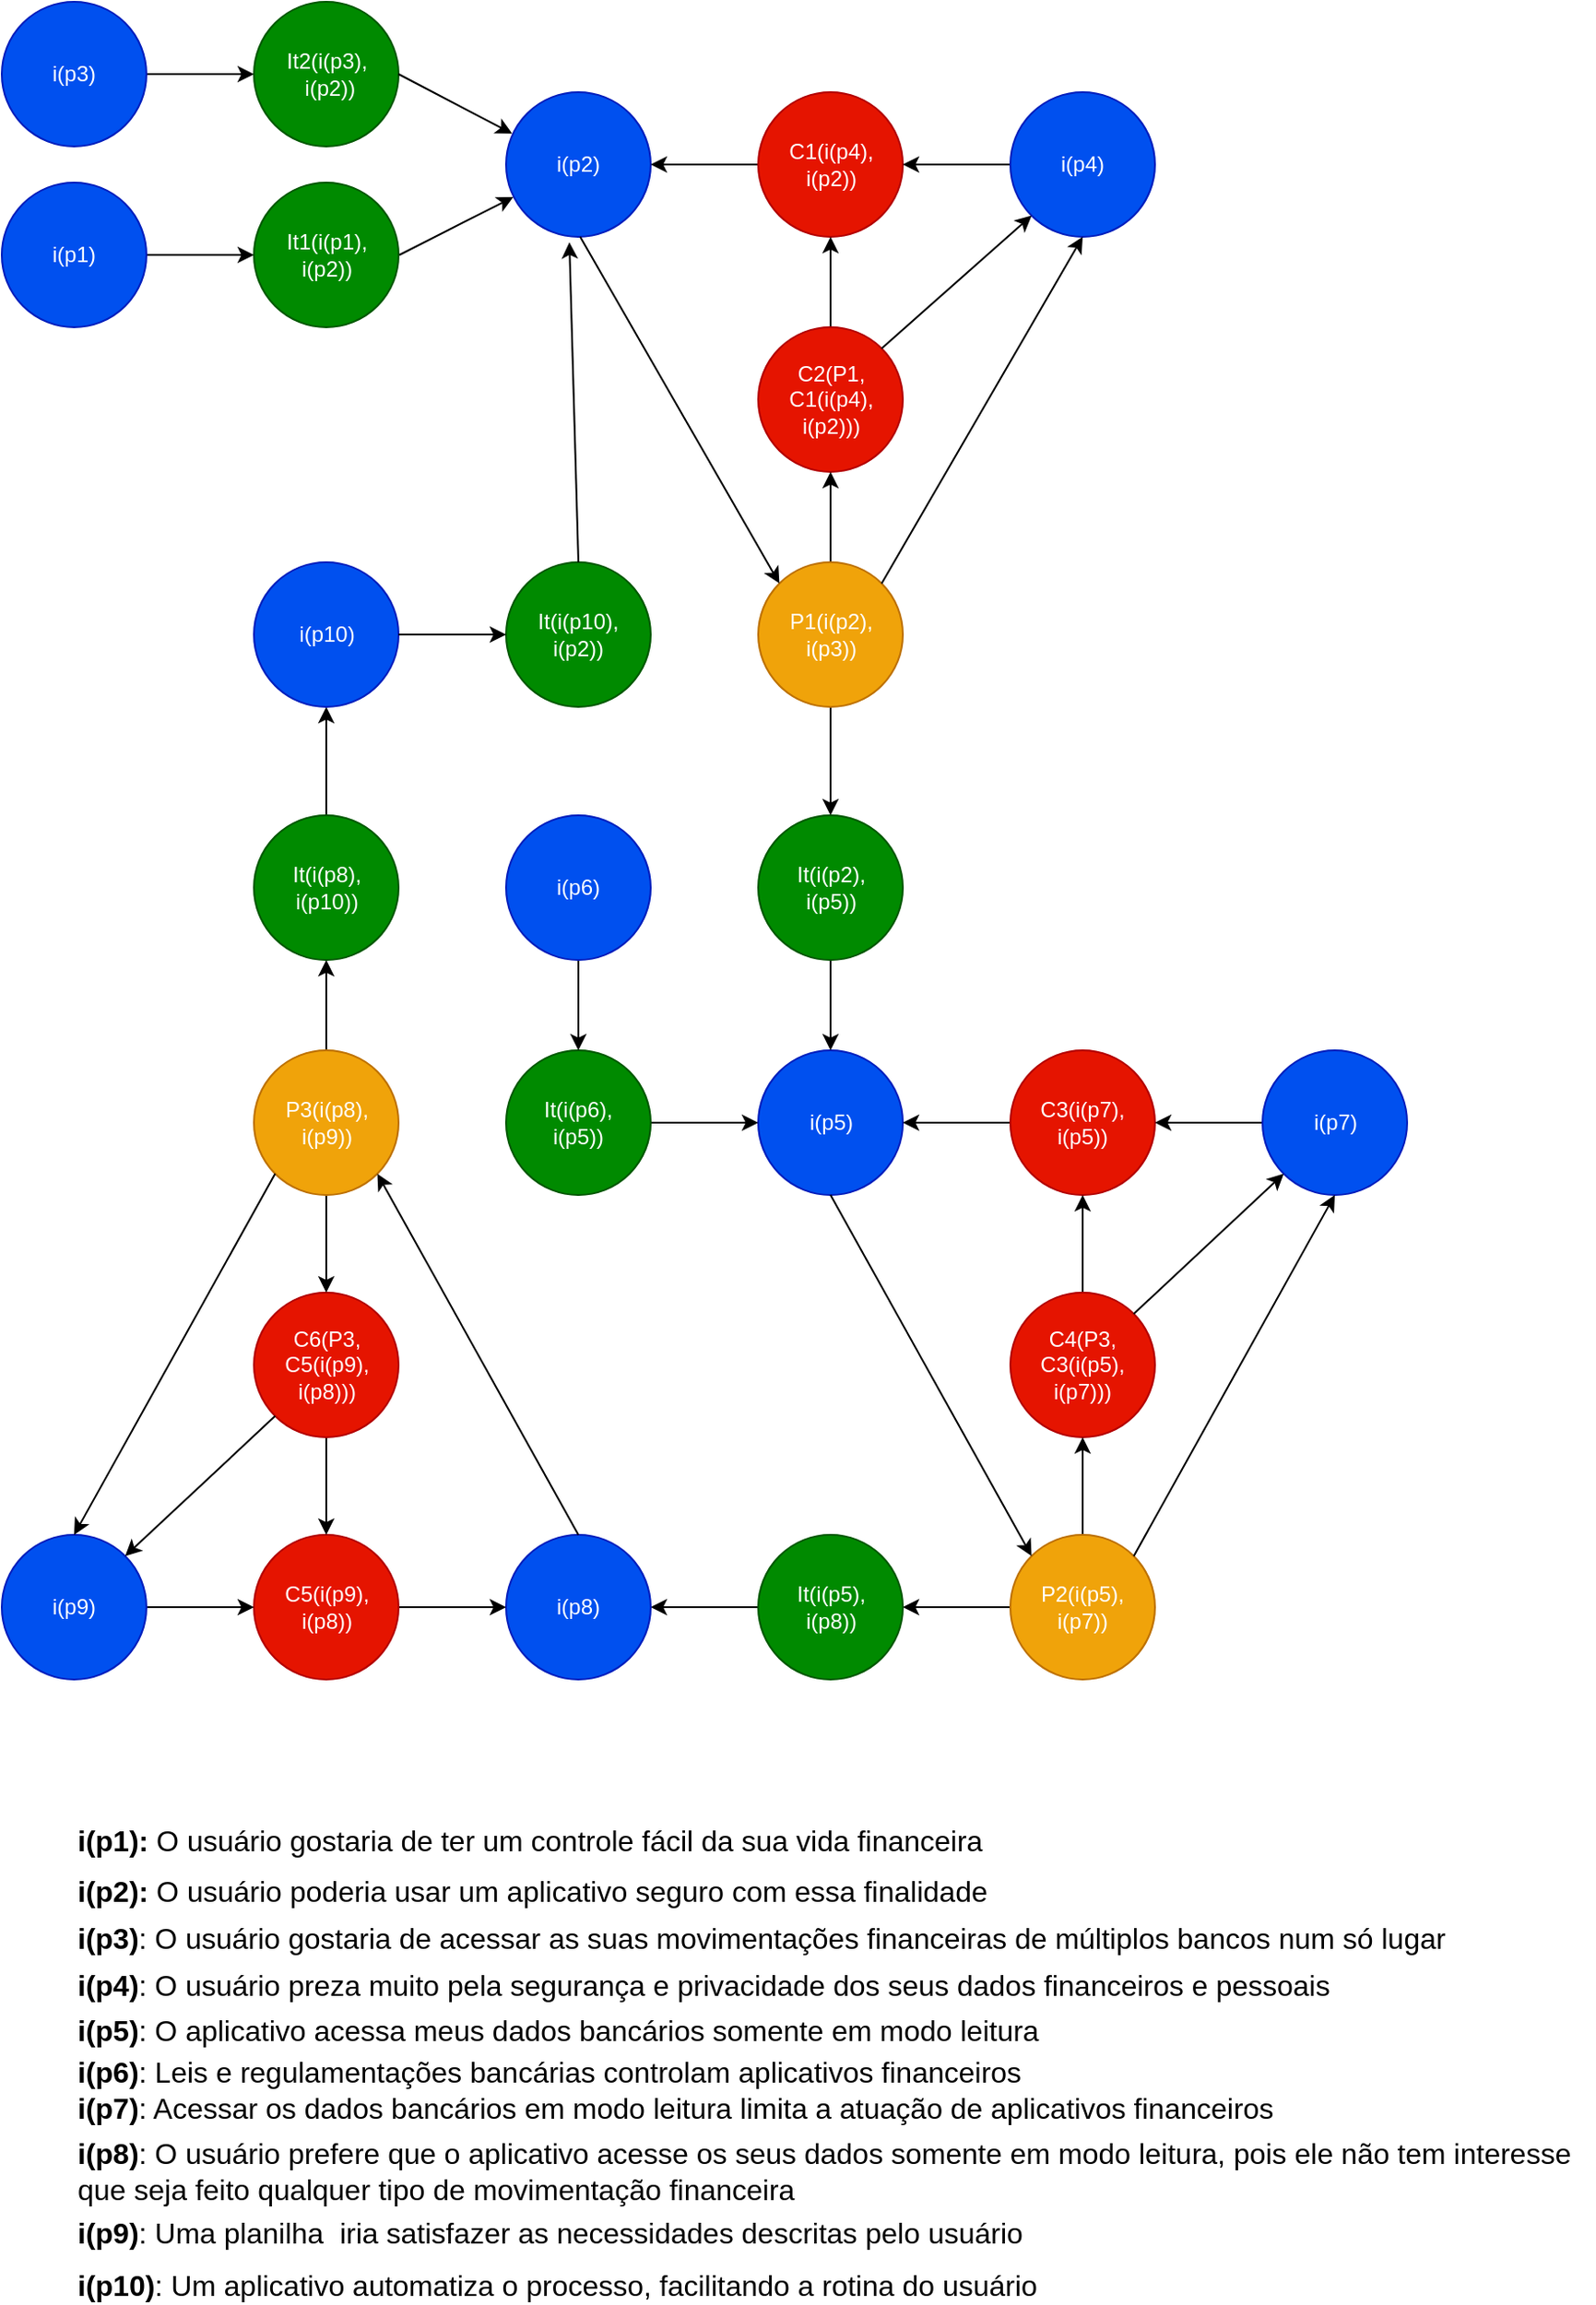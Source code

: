 <mxfile version="10.6.0"><diagram id="KwTDg93b33efMnwbA0b6" name="Page-1"><mxGraphModel dx="2467" dy="2097" grid="1" gridSize="10" guides="1" tooltips="1" connect="1" arrows="1" fold="1" page="1" pageScale="1" pageWidth="827" pageHeight="1169" math="0" shadow="0"><root><mxCell id="0"/><mxCell id="1" parent="0"/><mxCell id="b4GdnUys_T9kd9Wn0kwK-14" style="edgeStyle=orthogonalEdgeStyle;rounded=0;orthogonalLoop=1;jettySize=auto;html=1;exitX=1;exitY=0.5;exitDx=0;exitDy=0;entryX=0;entryY=0.5;entryDx=0;entryDy=0;" edge="1" parent="1" source="b4GdnUys_T9kd9Wn0kwK-1" target="b4GdnUys_T9kd9Wn0kwK-11"><mxGeometry relative="1" as="geometry"/></mxCell><mxCell id="b4GdnUys_T9kd9Wn0kwK-1" value="" style="ellipse;whiteSpace=wrap;html=1;aspect=fixed;fillColor=#0050ef;strokeColor=#001DBC;fontColor=#ffffff;" vertex="1" parent="1"><mxGeometry x="-180" y="70" width="80" height="80" as="geometry"/></mxCell><mxCell id="b4GdnUys_T9kd9Wn0kwK-8" value="&lt;font color=&quot;#ffffff&quot;&gt;i(p1)&lt;/font&gt;" style="text;html=1;strokeColor=none;fillColor=none;align=center;verticalAlign=middle;whiteSpace=wrap;rounded=0;" vertex="1" parent="1"><mxGeometry x="-160" y="100" width="40" height="20" as="geometry"/></mxCell><mxCell id="b4GdnUys_T9kd9Wn0kwK-9" value="i(p2)" style="ellipse;whiteSpace=wrap;html=1;aspect=fixed;fillColor=#0050ef;strokeColor=#001DBC;fontColor=#ffffff;" vertex="1" parent="1"><mxGeometry x="99" y="20" width="80" height="80" as="geometry"/></mxCell><mxCell id="b4GdnUys_T9kd9Wn0kwK-10" value="&lt;font color=&quot;#ffffff&quot;&gt;i(p2)&lt;/font&gt;" style="text;html=1;strokeColor=none;fillColor=none;align=center;verticalAlign=middle;whiteSpace=wrap;rounded=0;" vertex="1" parent="1"><mxGeometry x="120" y="100" width="40" height="20" as="geometry"/></mxCell><mxCell id="b4GdnUys_T9kd9Wn0kwK-11" value="" style="ellipse;whiteSpace=wrap;html=1;aspect=fixed;fillColor=#008a00;strokeColor=#005700;fontColor=#ffffff;" vertex="1" parent="1"><mxGeometry x="-40.5" y="70" width="80" height="80" as="geometry"/></mxCell><mxCell id="b4GdnUys_T9kd9Wn0kwK-12" value="&lt;font color=&quot;#ffffff&quot;&gt;It1(i(p1), i(p2))&lt;/font&gt;" style="text;html=1;strokeColor=none;fillColor=none;align=center;verticalAlign=middle;whiteSpace=wrap;rounded=0;" vertex="1" parent="1"><mxGeometry x="-20.5" y="100" width="40" height="20" as="geometry"/></mxCell><mxCell id="b4GdnUys_T9kd9Wn0kwK-17" value="" style="endArrow=classic;html=1;entryX=0.05;entryY=0.725;entryDx=0;entryDy=0;entryPerimeter=0;" edge="1" parent="1" target="b4GdnUys_T9kd9Wn0kwK-9"><mxGeometry width="50" height="50" relative="1" as="geometry"><mxPoint x="40" y="110" as="sourcePoint"/><mxPoint x="100" y="60" as="targetPoint"/></mxGeometry></mxCell><mxCell id="b4GdnUys_T9kd9Wn0kwK-22" style="edgeStyle=orthogonalEdgeStyle;rounded=0;orthogonalLoop=1;jettySize=auto;html=1;exitX=1;exitY=0.5;exitDx=0;exitDy=0;entryX=0;entryY=0.5;entryDx=0;entryDy=0;" edge="1" parent="1" source="b4GdnUys_T9kd9Wn0kwK-20" target="b4GdnUys_T9kd9Wn0kwK-21"><mxGeometry relative="1" as="geometry"/></mxCell><mxCell id="b4GdnUys_T9kd9Wn0kwK-20" value="i(p3)" style="ellipse;whiteSpace=wrap;html=1;aspect=fixed;fillColor=#0050ef;strokeColor=#001DBC;fontColor=#ffffff;" vertex="1" parent="1"><mxGeometry x="-180" y="-30" width="80" height="80" as="geometry"/></mxCell><mxCell id="b4GdnUys_T9kd9Wn0kwK-21" value="It2(i(p3),&lt;br&gt;&amp;nbsp;i(p2))" style="ellipse;whiteSpace=wrap;html=1;aspect=fixed;fillColor=#008a00;strokeColor=#005700;fontColor=#ffffff;" vertex="1" parent="1"><mxGeometry x="-40.5" y="-30" width="80" height="80" as="geometry"/></mxCell><mxCell id="b4GdnUys_T9kd9Wn0kwK-24" value="" style="endArrow=classic;html=1;exitX=1;exitY=0.5;exitDx=0;exitDy=0;entryX=0.042;entryY=0.286;entryDx=0;entryDy=0;entryPerimeter=0;" edge="1" parent="1" source="b4GdnUys_T9kd9Wn0kwK-21" target="b4GdnUys_T9kd9Wn0kwK-9"><mxGeometry width="50" height="50" relative="1" as="geometry"><mxPoint x="110" as="sourcePoint"/><mxPoint x="160" y="-50" as="targetPoint"/></mxGeometry></mxCell><mxCell id="b4GdnUys_T9kd9Wn0kwK-2" value="&lt;b style=&quot;font-size: 16px;&quot;&gt;i(p1):&lt;/b&gt; O usuário gostaria de ter um controle fácil da sua vida financeira" style="text;html=1;strokeColor=none;fillColor=none;align=left;verticalAlign=middle;whiteSpace=wrap;rounded=0;labelPosition=center;verticalLabelPosition=middle;textDirection=ltr;fontSize=16;" vertex="1" parent="1"><mxGeometry x="-140" y="976.912" width="525" height="20" as="geometry"/></mxCell><mxCell id="b4GdnUys_T9kd9Wn0kwK-16" value="&lt;b style=&quot;font-size: 16px;&quot;&gt;i(p2):&lt;/b&gt; O usuário poderia usar um aplicativo seguro com essa finalidade" style="text;html=1;strokeColor=none;fillColor=none;align=left;verticalAlign=middle;whiteSpace=wrap;rounded=0;labelPosition=center;verticalLabelPosition=middle;textDirection=ltr;fontSize=16;" vertex="1" parent="1"><mxGeometry x="-140" y="1004.912" width="561" height="20" as="geometry"/></mxCell><mxCell id="b4GdnUys_T9kd9Wn0kwK-26" value="&lt;b style=&quot;font-size: 16px;&quot;&gt;i(p3)&lt;/b&gt;: O usuário gostaria de acessar as suas movimentações financeiras de múltiplos bancos num só lugar" style="text;html=1;strokeColor=none;fillColor=none;align=left;verticalAlign=middle;whiteSpace=wrap;rounded=0;labelPosition=center;verticalLabelPosition=middle;textDirection=ltr;fontSize=16;" vertex="1" parent="1"><mxGeometry x="-140" y="1030.912" width="776" height="20" as="geometry"/></mxCell><mxCell id="b4GdnUys_T9kd9Wn0kwK-30" style="edgeStyle=orthogonalEdgeStyle;rounded=0;orthogonalLoop=1;jettySize=auto;html=1;exitX=0;exitY=0.5;exitDx=0;exitDy=0;entryX=1;entryY=0.5;entryDx=0;entryDy=0;" edge="1" parent="1" source="b4GdnUys_T9kd9Wn0kwK-29" target="b4GdnUys_T9kd9Wn0kwK-9"><mxGeometry relative="1" as="geometry"/></mxCell><mxCell id="b4GdnUys_T9kd9Wn0kwK-29" value="C1(i(p4),&lt;br&gt;i(p2))" style="ellipse;whiteSpace=wrap;html=1;aspect=fixed;fillColor=#e51400;strokeColor=#B20000;fontColor=#ffffff;" vertex="1" parent="1"><mxGeometry x="238.5" y="20" width="80" height="80" as="geometry"/></mxCell><mxCell id="b4GdnUys_T9kd9Wn0kwK-33" style="edgeStyle=orthogonalEdgeStyle;rounded=0;orthogonalLoop=1;jettySize=auto;html=1;exitX=0;exitY=0.5;exitDx=0;exitDy=0;" edge="1" parent="1" source="b4GdnUys_T9kd9Wn0kwK-32" target="b4GdnUys_T9kd9Wn0kwK-29"><mxGeometry relative="1" as="geometry"/></mxCell><mxCell id="b4GdnUys_T9kd9Wn0kwK-32" value="i(p4)" style="ellipse;whiteSpace=wrap;html=1;aspect=fixed;fillColor=#0050ef;strokeColor=#001DBC;fontColor=#ffffff;" vertex="1" parent="1"><mxGeometry x="378" y="20" width="80" height="80" as="geometry"/></mxCell><mxCell id="b4GdnUys_T9kd9Wn0kwK-34" value="&lt;b style=&quot;font-size: 16px;&quot;&gt;i(p4)&lt;/b&gt;: O usuário preza muito pela segurança e privacidade dos seus dados financeiros e pessoais" style="text;html=1;strokeColor=none;fillColor=none;align=left;verticalAlign=middle;whiteSpace=wrap;rounded=0;labelPosition=center;verticalLabelPosition=middle;textDirection=ltr;fontSize=16;" vertex="1" parent="1"><mxGeometry x="-140" y="1056.912" width="766" height="20" as="geometry"/></mxCell><mxCell id="b4GdnUys_T9kd9Wn0kwK-36" style="edgeStyle=orthogonalEdgeStyle;rounded=0;orthogonalLoop=1;jettySize=auto;html=1;exitX=0.5;exitY=0;exitDx=0;exitDy=0;" edge="1" parent="1" source="b4GdnUys_T9kd9Wn0kwK-35" target="b4GdnUys_T9kd9Wn0kwK-29"><mxGeometry relative="1" as="geometry"/></mxCell><mxCell id="b4GdnUys_T9kd9Wn0kwK-35" value="C2(P1, C1(i(p4),&lt;br&gt;i(p2)))" style="ellipse;whiteSpace=wrap;html=1;aspect=fixed;fillColor=#e51400;strokeColor=#B20000;fontColor=#ffffff;" vertex="1" parent="1"><mxGeometry x="238.5" y="150" width="80" height="80" as="geometry"/></mxCell><mxCell id="b4GdnUys_T9kd9Wn0kwK-41" style="edgeStyle=orthogonalEdgeStyle;rounded=0;orthogonalLoop=1;jettySize=auto;html=1;exitX=0.5;exitY=0;exitDx=0;exitDy=0;entryX=0.5;entryY=1;entryDx=0;entryDy=0;" edge="1" parent="1" source="b4GdnUys_T9kd9Wn0kwK-38" target="b4GdnUys_T9kd9Wn0kwK-35"><mxGeometry relative="1" as="geometry"/></mxCell><mxCell id="b4GdnUys_T9kd9Wn0kwK-73" style="edgeStyle=orthogonalEdgeStyle;rounded=0;orthogonalLoop=1;jettySize=auto;html=1;exitX=0.5;exitY=1;exitDx=0;exitDy=0;entryX=0.5;entryY=0;entryDx=0;entryDy=0;" edge="1" parent="1" source="b4GdnUys_T9kd9Wn0kwK-38" target="b4GdnUys_T9kd9Wn0kwK-72"><mxGeometry relative="1" as="geometry"/></mxCell><mxCell id="b4GdnUys_T9kd9Wn0kwK-38" value="P1(i(p2),&lt;br&gt;i(p3))" style="ellipse;whiteSpace=wrap;html=1;aspect=fixed;fillColor=#f0a30a;strokeColor=#BD7000;fontColor=#ffffff;" vertex="1" parent="1"><mxGeometry x="238.5" y="280" width="80" height="80" as="geometry"/></mxCell><mxCell id="b4GdnUys_T9kd9Wn0kwK-39" value="" style="endArrow=classic;html=1;entryX=0;entryY=0;entryDx=0;entryDy=0;exitX=0.5;exitY=0;exitDx=0;exitDy=0;" edge="1" parent="1" source="b4GdnUys_T9kd9Wn0kwK-10" target="b4GdnUys_T9kd9Wn0kwK-38"><mxGeometry width="50" height="50" relative="1" as="geometry"><mxPoint x="120" y="290" as="sourcePoint"/><mxPoint x="230" y="320" as="targetPoint"/></mxGeometry></mxCell><mxCell id="b4GdnUys_T9kd9Wn0kwK-42" value="" style="endArrow=classic;html=1;entryX=0;entryY=1;entryDx=0;entryDy=0;exitX=1;exitY=0;exitDx=0;exitDy=0;" edge="1" parent="1" source="b4GdnUys_T9kd9Wn0kwK-35" target="b4GdnUys_T9kd9Wn0kwK-32"><mxGeometry width="50" height="50" relative="1" as="geometry"><mxPoint x="340" y="170" as="sourcePoint"/><mxPoint x="390" y="120" as="targetPoint"/></mxGeometry></mxCell><mxCell id="b4GdnUys_T9kd9Wn0kwK-44" value="" style="endArrow=classic;html=1;exitX=1;exitY=0;exitDx=0;exitDy=0;entryX=0.5;entryY=1;entryDx=0;entryDy=0;" edge="1" parent="1" source="b4GdnUys_T9kd9Wn0kwK-38" target="b4GdnUys_T9kd9Wn0kwK-32"><mxGeometry width="50" height="50" relative="1" as="geometry"><mxPoint x="360" y="260" as="sourcePoint"/><mxPoint x="410" y="210" as="targetPoint"/></mxGeometry></mxCell><mxCell id="b4GdnUys_T9kd9Wn0kwK-47" value="i(p5)" style="ellipse;whiteSpace=wrap;html=1;aspect=fixed;fillColor=#0050ef;strokeColor=#001DBC;fontColor=#ffffff;" vertex="1" parent="1"><mxGeometry x="238.5" y="550" width="80" height="80" as="geometry"/></mxCell><mxCell id="b4GdnUys_T9kd9Wn0kwK-49" value="&lt;b style=&quot;font-size: 16px;&quot;&gt;i(p5)&lt;/b&gt;: O aplicativo acessa meus dados bancários somente em modo leitura" style="text;html=1;strokeColor=none;fillColor=none;align=left;verticalAlign=middle;whiteSpace=wrap;rounded=0;labelPosition=center;verticalLabelPosition=middle;textDirection=ltr;fontSize=16;" vertex="1" parent="1"><mxGeometry x="-140" y="1081.912" width="550" height="20" as="geometry"/></mxCell><mxCell id="b4GdnUys_T9kd9Wn0kwK-53" style="edgeStyle=orthogonalEdgeStyle;rounded=0;orthogonalLoop=1;jettySize=auto;html=1;exitX=1;exitY=0.5;exitDx=0;exitDy=0;" edge="1" parent="1" source="b4GdnUys_T9kd9Wn0kwK-52" target="b4GdnUys_T9kd9Wn0kwK-47"><mxGeometry relative="1" as="geometry"/></mxCell><mxCell id="b4GdnUys_T9kd9Wn0kwK-52" value="It(i(p6),&lt;br&gt;i(p5))" style="ellipse;whiteSpace=wrap;html=1;aspect=fixed;fillColor=#008a00;strokeColor=#005700;fontColor=#ffffff;" vertex="1" parent="1"><mxGeometry x="99" y="550" width="80" height="80" as="geometry"/></mxCell><mxCell id="b4GdnUys_T9kd9Wn0kwK-55" style="edgeStyle=orthogonalEdgeStyle;rounded=0;orthogonalLoop=1;jettySize=auto;html=1;exitX=0.5;exitY=1;exitDx=0;exitDy=0;" edge="1" parent="1" source="b4GdnUys_T9kd9Wn0kwK-54" target="b4GdnUys_T9kd9Wn0kwK-52"><mxGeometry relative="1" as="geometry"/></mxCell><mxCell id="b4GdnUys_T9kd9Wn0kwK-54" value="i(p6)" style="ellipse;whiteSpace=wrap;html=1;aspect=fixed;fillColor=#0050ef;strokeColor=#001DBC;fontColor=#ffffff;" vertex="1" parent="1"><mxGeometry x="99" y="420" width="80" height="80" as="geometry"/></mxCell><mxCell id="b4GdnUys_T9kd9Wn0kwK-56" value="&lt;b style=&quot;font-size: 16px;&quot;&gt;i(p6)&lt;/b&gt;: Leis e regulamentações bancárias controlam aplicativos financeiros" style="text;html=1;strokeColor=none;fillColor=none;align=left;verticalAlign=middle;whiteSpace=wrap;rounded=0;labelPosition=center;verticalLabelPosition=middle;textDirection=ltr;fontSize=16;" vertex="1" parent="1"><mxGeometry x="-140" y="1104.912" width="550" height="20" as="geometry"/></mxCell><mxCell id="b4GdnUys_T9kd9Wn0kwK-59" style="edgeStyle=orthogonalEdgeStyle;rounded=0;orthogonalLoop=1;jettySize=auto;html=1;exitX=0;exitY=0.5;exitDx=0;exitDy=0;" edge="1" parent="1" source="b4GdnUys_T9kd9Wn0kwK-58" target="b4GdnUys_T9kd9Wn0kwK-47"><mxGeometry relative="1" as="geometry"/></mxCell><mxCell id="b4GdnUys_T9kd9Wn0kwK-58" value="C3(i(p7),&lt;br&gt;i(p5))" style="ellipse;whiteSpace=wrap;html=1;aspect=fixed;fillColor=#e51400;strokeColor=#B20000;fontColor=#ffffff;" vertex="1" parent="1"><mxGeometry x="378" y="550" width="80" height="80" as="geometry"/></mxCell><mxCell id="b4GdnUys_T9kd9Wn0kwK-61" style="edgeStyle=orthogonalEdgeStyle;rounded=0;orthogonalLoop=1;jettySize=auto;html=1;exitX=0;exitY=0.5;exitDx=0;exitDy=0;entryX=1;entryY=0.5;entryDx=0;entryDy=0;" edge="1" parent="1" source="b4GdnUys_T9kd9Wn0kwK-60" target="b4GdnUys_T9kd9Wn0kwK-58"><mxGeometry relative="1" as="geometry"><mxPoint x="490" y="500" as="targetPoint"/></mxGeometry></mxCell><mxCell id="b4GdnUys_T9kd9Wn0kwK-60" value="i(p7)" style="ellipse;whiteSpace=wrap;html=1;aspect=fixed;fillColor=#0050ef;strokeColor=#001DBC;fontColor=#ffffff;" vertex="1" parent="1"><mxGeometry x="517.5" y="550" width="80" height="80" as="geometry"/></mxCell><mxCell id="b4GdnUys_T9kd9Wn0kwK-63" value="&lt;b style=&quot;font-size: 16px;&quot;&gt;i(p7)&lt;/b&gt;: Acessar os dados bancários em modo leitura limita a atuação de aplicativos financeiros" style="text;html=1;strokeColor=none;fillColor=none;align=left;verticalAlign=middle;whiteSpace=wrap;rounded=0;labelPosition=center;verticalLabelPosition=middle;textDirection=ltr;fontSize=16;" vertex="1" parent="1"><mxGeometry x="-140" y="1124.912" width="716" height="20" as="geometry"/></mxCell><mxCell id="b4GdnUys_T9kd9Wn0kwK-65" style="edgeStyle=orthogonalEdgeStyle;rounded=0;orthogonalLoop=1;jettySize=auto;html=1;exitX=0.5;exitY=0;exitDx=0;exitDy=0;" edge="1" parent="1" source="b4GdnUys_T9kd9Wn0kwK-64" target="b4GdnUys_T9kd9Wn0kwK-58"><mxGeometry relative="1" as="geometry"/></mxCell><mxCell id="b4GdnUys_T9kd9Wn0kwK-64" value="C4(P3, C3(i(p5),&lt;br&gt;i(p7)))" style="ellipse;whiteSpace=wrap;html=1;aspect=fixed;fillColor=#e51400;strokeColor=#B20000;fontColor=#ffffff;" vertex="1" parent="1"><mxGeometry x="378" y="684" width="80" height="80" as="geometry"/></mxCell><mxCell id="b4GdnUys_T9kd9Wn0kwK-68" style="edgeStyle=orthogonalEdgeStyle;rounded=0;orthogonalLoop=1;jettySize=auto;html=1;exitX=0.5;exitY=0;exitDx=0;exitDy=0;" edge="1" parent="1" source="b4GdnUys_T9kd9Wn0kwK-67" target="b4GdnUys_T9kd9Wn0kwK-64"><mxGeometry relative="1" as="geometry"/></mxCell><mxCell id="b4GdnUys_T9kd9Wn0kwK-76" style="edgeStyle=orthogonalEdgeStyle;rounded=0;orthogonalLoop=1;jettySize=auto;html=1;exitX=0;exitY=0.5;exitDx=0;exitDy=0;" edge="1" parent="1" source="b4GdnUys_T9kd9Wn0kwK-67" target="b4GdnUys_T9kd9Wn0kwK-75"><mxGeometry relative="1" as="geometry"/></mxCell><mxCell id="b4GdnUys_T9kd9Wn0kwK-67" value="P2(i(p5),&lt;br&gt;i(p7))" style="ellipse;whiteSpace=wrap;html=1;aspect=fixed;fillColor=#f0a30a;strokeColor=#BD7000;fontColor=#ffffff;" vertex="1" parent="1"><mxGeometry x="378" y="818" width="80" height="80" as="geometry"/></mxCell><mxCell id="b4GdnUys_T9kd9Wn0kwK-69" value="" style="endArrow=classic;html=1;exitX=1;exitY=0;exitDx=0;exitDy=0;entryX=0;entryY=1;entryDx=0;entryDy=0;" edge="1" parent="1" source="b4GdnUys_T9kd9Wn0kwK-64" target="b4GdnUys_T9kd9Wn0kwK-60"><mxGeometry width="50" height="50" relative="1" as="geometry"><mxPoint x="-10" y="720" as="sourcePoint"/><mxPoint x="40" y="670" as="targetPoint"/></mxGeometry></mxCell><mxCell id="b4GdnUys_T9kd9Wn0kwK-70" value="" style="endArrow=classic;html=1;exitX=1;exitY=0;exitDx=0;exitDy=0;entryX=0.5;entryY=1;entryDx=0;entryDy=0;" edge="1" parent="1" source="b4GdnUys_T9kd9Wn0kwK-67" target="b4GdnUys_T9kd9Wn0kwK-60"><mxGeometry width="50" height="50" relative="1" as="geometry"><mxPoint x="120" y="690" as="sourcePoint"/><mxPoint x="170" y="640" as="targetPoint"/></mxGeometry></mxCell><mxCell id="b4GdnUys_T9kd9Wn0kwK-71" value="" style="endArrow=classic;html=1;exitX=0.5;exitY=1;exitDx=0;exitDy=0;entryX=0;entryY=0;entryDx=0;entryDy=0;" edge="1" parent="1" source="b4GdnUys_T9kd9Wn0kwK-47" target="b4GdnUys_T9kd9Wn0kwK-67"><mxGeometry width="50" height="50" relative="1" as="geometry"><mxPoint x="310" y="700" as="sourcePoint"/><mxPoint x="360" y="650" as="targetPoint"/></mxGeometry></mxCell><mxCell id="b4GdnUys_T9kd9Wn0kwK-74" style="edgeStyle=orthogonalEdgeStyle;rounded=0;orthogonalLoop=1;jettySize=auto;html=1;exitX=0.5;exitY=1;exitDx=0;exitDy=0;" edge="1" parent="1" source="b4GdnUys_T9kd9Wn0kwK-72" target="b4GdnUys_T9kd9Wn0kwK-47"><mxGeometry relative="1" as="geometry"/></mxCell><mxCell id="b4GdnUys_T9kd9Wn0kwK-72" value="&lt;span&gt;It(i(p2),&lt;/span&gt;&lt;br&gt;&lt;span&gt;i(p5))&lt;/span&gt;" style="ellipse;whiteSpace=wrap;html=1;aspect=fixed;fillColor=#008a00;strokeColor=#005700;fontColor=#ffffff;" vertex="1" parent="1"><mxGeometry x="238.5" y="420" width="80" height="80" as="geometry"/></mxCell><mxCell id="b4GdnUys_T9kd9Wn0kwK-78" style="edgeStyle=orthogonalEdgeStyle;rounded=0;orthogonalLoop=1;jettySize=auto;html=1;exitX=0;exitY=0.5;exitDx=0;exitDy=0;entryX=1;entryY=0.5;entryDx=0;entryDy=0;" edge="1" parent="1" source="b4GdnUys_T9kd9Wn0kwK-75" target="b4GdnUys_T9kd9Wn0kwK-77"><mxGeometry relative="1" as="geometry"/></mxCell><mxCell id="b4GdnUys_T9kd9Wn0kwK-75" value="&lt;span&gt;It(i(p5),&lt;/span&gt;&lt;br&gt;&lt;span&gt;i(p8))&lt;/span&gt;" style="ellipse;whiteSpace=wrap;html=1;aspect=fixed;fillColor=#008a00;strokeColor=#005700;fontColor=#ffffff;" vertex="1" parent="1"><mxGeometry x="238.5" y="818" width="80" height="80" as="geometry"/></mxCell><mxCell id="b4GdnUys_T9kd9Wn0kwK-77" value="i(p8)" style="ellipse;whiteSpace=wrap;html=1;aspect=fixed;fillColor=#0050ef;strokeColor=#001DBC;fontColor=#ffffff;" vertex="1" parent="1"><mxGeometry x="99" y="818" width="80" height="80" as="geometry"/></mxCell><mxCell id="b4GdnUys_T9kd9Wn0kwK-79" value="&lt;b style=&quot;font-size: 16px;&quot;&gt;i(p8)&lt;/b&gt;: O usuário prefere que o aplicativo acesse os seus dados somente em modo leitura, pois ele não tem interesse que seja feito qualquer tipo de movimentação financeira" style="text;html=1;strokeColor=none;fillColor=none;align=left;verticalAlign=middle;whiteSpace=wrap;rounded=0;labelPosition=center;verticalLabelPosition=middle;textDirection=ltr;fontSize=16;" vertex="1" parent="1"><mxGeometry x="-140" y="1154.912" width="841" height="30" as="geometry"/></mxCell><mxCell id="b4GdnUys_T9kd9Wn0kwK-87" style="edgeStyle=orthogonalEdgeStyle;rounded=0;orthogonalLoop=1;jettySize=auto;html=1;exitX=1;exitY=0.5;exitDx=0;exitDy=0;entryX=0;entryY=0.5;entryDx=0;entryDy=0;fontSize=14;" edge="1" parent="1" source="b4GdnUys_T9kd9Wn0kwK-80" target="b4GdnUys_T9kd9Wn0kwK-77"><mxGeometry relative="1" as="geometry"/></mxCell><mxCell id="b4GdnUys_T9kd9Wn0kwK-80" value="C5(i(p9),&lt;br&gt;i(p8))" style="ellipse;whiteSpace=wrap;html=1;aspect=fixed;fillColor=#e51400;strokeColor=#B20000;fontColor=#ffffff;" vertex="1" parent="1"><mxGeometry x="-40.5" y="818" width="80" height="80" as="geometry"/></mxCell><mxCell id="b4GdnUys_T9kd9Wn0kwK-89" style="edgeStyle=orthogonalEdgeStyle;rounded=0;orthogonalLoop=1;jettySize=auto;html=1;exitX=1;exitY=0.5;exitDx=0;exitDy=0;entryX=0;entryY=0.5;entryDx=0;entryDy=0;fontSize=14;" edge="1" parent="1" source="b4GdnUys_T9kd9Wn0kwK-83" target="b4GdnUys_T9kd9Wn0kwK-80"><mxGeometry relative="1" as="geometry"/></mxCell><mxCell id="b4GdnUys_T9kd9Wn0kwK-83" value="i(p9)" style="ellipse;whiteSpace=wrap;html=1;aspect=fixed;fillColor=#0050ef;strokeColor=#001DBC;fontColor=#ffffff;" vertex="1" parent="1"><mxGeometry x="-180" y="818" width="80" height="80" as="geometry"/></mxCell><mxCell id="b4GdnUys_T9kd9Wn0kwK-85" value="&lt;b style=&quot;font-size: 16px;&quot;&gt;i(p9)&lt;/b&gt;: Uma planilha&amp;nbsp; iria satisfazer as necessidades descritas pelo usuário" style="text;html=1;strokeColor=none;fillColor=none;align=left;verticalAlign=middle;whiteSpace=wrap;rounded=0;labelPosition=center;verticalLabelPosition=middle;textDirection=ltr;fontSize=16;" vertex="1" parent="1"><mxGeometry x="-140" y="1193.912" width="550" height="20" as="geometry"/></mxCell><mxCell id="b4GdnUys_T9kd9Wn0kwK-86" value="&lt;b style=&quot;font-size: 16px;&quot;&gt;i(p10)&lt;/b&gt;: Um aplicativo automatiza o processo, facilitando a rotina do usuário" style="text;html=1;strokeColor=none;fillColor=none;align=left;verticalAlign=middle;whiteSpace=wrap;rounded=0;labelPosition=center;verticalLabelPosition=middle;textDirection=ltr;fontSize=16;" vertex="1" parent="1"><mxGeometry x="-140" y="1222.912" width="550" height="20" as="geometry"/></mxCell><mxCell id="b4GdnUys_T9kd9Wn0kwK-91" value="" style="edgeStyle=orthogonalEdgeStyle;rounded=0;orthogonalLoop=1;jettySize=auto;html=1;fontSize=14;" edge="1" parent="1" source="b4GdnUys_T9kd9Wn0kwK-90" target="b4GdnUys_T9kd9Wn0kwK-80"><mxGeometry relative="1" as="geometry"/></mxCell><mxCell id="b4GdnUys_T9kd9Wn0kwK-90" value="C6(P3, C5(i(p9),&lt;br&gt;i(p8)))" style="ellipse;whiteSpace=wrap;html=1;aspect=fixed;fillColor=#e51400;strokeColor=#B20000;fontColor=#ffffff;" vertex="1" parent="1"><mxGeometry x="-40.5" y="684" width="80" height="80" as="geometry"/></mxCell><mxCell id="b4GdnUys_T9kd9Wn0kwK-93" style="edgeStyle=orthogonalEdgeStyle;rounded=0;orthogonalLoop=1;jettySize=auto;html=1;exitX=0.5;exitY=1;exitDx=0;exitDy=0;entryX=0.5;entryY=0;entryDx=0;entryDy=0;fontSize=14;" edge="1" parent="1" source="b4GdnUys_T9kd9Wn0kwK-92" target="b4GdnUys_T9kd9Wn0kwK-90"><mxGeometry relative="1" as="geometry"/></mxCell><mxCell id="b4GdnUys_T9kd9Wn0kwK-99" style="edgeStyle=orthogonalEdgeStyle;rounded=0;orthogonalLoop=1;jettySize=auto;html=1;exitX=0.5;exitY=0;exitDx=0;exitDy=0;entryX=0.5;entryY=1;entryDx=0;entryDy=0;fontSize=14;" edge="1" parent="1" source="b4GdnUys_T9kd9Wn0kwK-92" target="b4GdnUys_T9kd9Wn0kwK-97"><mxGeometry relative="1" as="geometry"/></mxCell><mxCell id="b4GdnUys_T9kd9Wn0kwK-92" value="P3(i(p8),&lt;br&gt;i(p9))" style="ellipse;whiteSpace=wrap;html=1;aspect=fixed;fillColor=#f0a30a;strokeColor=#BD7000;fontColor=#ffffff;" vertex="1" parent="1"><mxGeometry x="-40.5" y="550" width="80" height="80" as="geometry"/></mxCell><mxCell id="b4GdnUys_T9kd9Wn0kwK-94" value="" style="endArrow=classic;html=1;fontSize=14;exitX=0;exitY=1;exitDx=0;exitDy=0;entryX=0.5;entryY=0;entryDx=0;entryDy=0;" edge="1" parent="1" source="b4GdnUys_T9kd9Wn0kwK-92" target="b4GdnUys_T9kd9Wn0kwK-83"><mxGeometry width="50" height="50" relative="1" as="geometry"><mxPoint x="-120" y="720" as="sourcePoint"/><mxPoint x="-190" y="618" as="targetPoint"/></mxGeometry></mxCell><mxCell id="b4GdnUys_T9kd9Wn0kwK-95" value="" style="endArrow=classic;html=1;fontSize=14;exitX=0.5;exitY=0;exitDx=0;exitDy=0;entryX=1;entryY=1;entryDx=0;entryDy=0;" edge="1" parent="1" source="b4GdnUys_T9kd9Wn0kwK-77" target="b4GdnUys_T9kd9Wn0kwK-92"><mxGeometry width="50" height="50" relative="1" as="geometry"><mxPoint x="90" y="740" as="sourcePoint"/><mxPoint x="80" y="660" as="targetPoint"/></mxGeometry></mxCell><mxCell id="b4GdnUys_T9kd9Wn0kwK-96" value="" style="endArrow=classic;html=1;fontSize=14;exitX=0;exitY=1;exitDx=0;exitDy=0;entryX=1;entryY=0;entryDx=0;entryDy=0;" edge="1" parent="1" source="b4GdnUys_T9kd9Wn0kwK-90" target="b4GdnUys_T9kd9Wn0kwK-83"><mxGeometry width="50" height="50" relative="1" as="geometry"><mxPoint x="50" y="820" as="sourcePoint"/><mxPoint x="100" y="770" as="targetPoint"/></mxGeometry></mxCell><mxCell id="b4GdnUys_T9kd9Wn0kwK-101" style="edgeStyle=orthogonalEdgeStyle;rounded=0;orthogonalLoop=1;jettySize=auto;html=1;exitX=0.5;exitY=0;exitDx=0;exitDy=0;fontSize=14;" edge="1" parent="1" source="b4GdnUys_T9kd9Wn0kwK-97" target="b4GdnUys_T9kd9Wn0kwK-100"><mxGeometry relative="1" as="geometry"/></mxCell><mxCell id="b4GdnUys_T9kd9Wn0kwK-97" value="&lt;span&gt;It(i(p8),&lt;/span&gt;&lt;br&gt;&lt;span&gt;i(p10))&lt;/span&gt;" style="ellipse;whiteSpace=wrap;html=1;aspect=fixed;fillColor=#008a00;strokeColor=#005700;fontColor=#ffffff;" vertex="1" parent="1"><mxGeometry x="-40.5" y="420" width="80" height="80" as="geometry"/></mxCell><mxCell id="b4GdnUys_T9kd9Wn0kwK-100" value="i(p10)" style="ellipse;whiteSpace=wrap;html=1;aspect=fixed;fillColor=#0050ef;strokeColor=#001DBC;fontColor=#ffffff;" vertex="1" parent="1"><mxGeometry x="-40.5" y="280" width="80" height="80" as="geometry"/></mxCell><mxCell id="b4GdnUys_T9kd9Wn0kwK-102" value="&lt;span&gt;It(i(p10),&lt;/span&gt;&lt;br&gt;&lt;span&gt;i(p2))&lt;/span&gt;" style="ellipse;whiteSpace=wrap;html=1;aspect=fixed;fillColor=#008a00;strokeColor=#005700;fontColor=#ffffff;" vertex="1" parent="1"><mxGeometry x="99" y="280" width="80" height="80" as="geometry"/></mxCell><mxCell id="b4GdnUys_T9kd9Wn0kwK-104" value="" style="endArrow=classic;html=1;fontSize=14;exitX=1;exitY=0.5;exitDx=0;exitDy=0;entryX=0;entryY=0.5;entryDx=0;entryDy=0;" edge="1" parent="1" source="b4GdnUys_T9kd9Wn0kwK-100" target="b4GdnUys_T9kd9Wn0kwK-102"><mxGeometry width="50" height="50" relative="1" as="geometry"><mxPoint x="80" y="320" as="sourcePoint"/><mxPoint x="130" y="270" as="targetPoint"/></mxGeometry></mxCell><mxCell id="b4GdnUys_T9kd9Wn0kwK-106" value="" style="endArrow=classic;html=1;fontSize=14;exitX=0.5;exitY=0;exitDx=0;exitDy=0;" edge="1" parent="1" source="b4GdnUys_T9kd9Wn0kwK-102"><mxGeometry width="50" height="50" relative="1" as="geometry"><mxPoint x="90" y="310" as="sourcePoint"/><mxPoint x="134" y="103" as="targetPoint"/></mxGeometry></mxCell></root></mxGraphModel></diagram></mxfile>